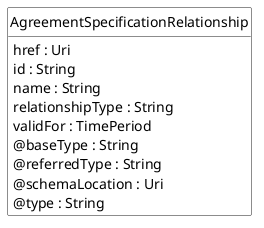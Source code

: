 @startuml
hide circle
hide methods
hide stereotype
show <<Enumeration>> stereotype
skinparam class {
   BackgroundColor<<Enumeration>> #E6F5F7
   BackgroundColor<<Ref>> #FFFFE0
   BackgroundColor<<Pivot>> #FFFFFFF
   BackgroundColor<<SimpleType>> #E2F0DA
   BackgroundColor #FCF2E3
}

class AgreementSpecificationRelationship <<Pivot>> {
    href : Uri
    id : String
    name : String
    relationshipType : String
    validFor : TimePeriod
    @baseType : String
    @referredType : String
    @schemaLocation : Uri
    @type : String
}


@enduml